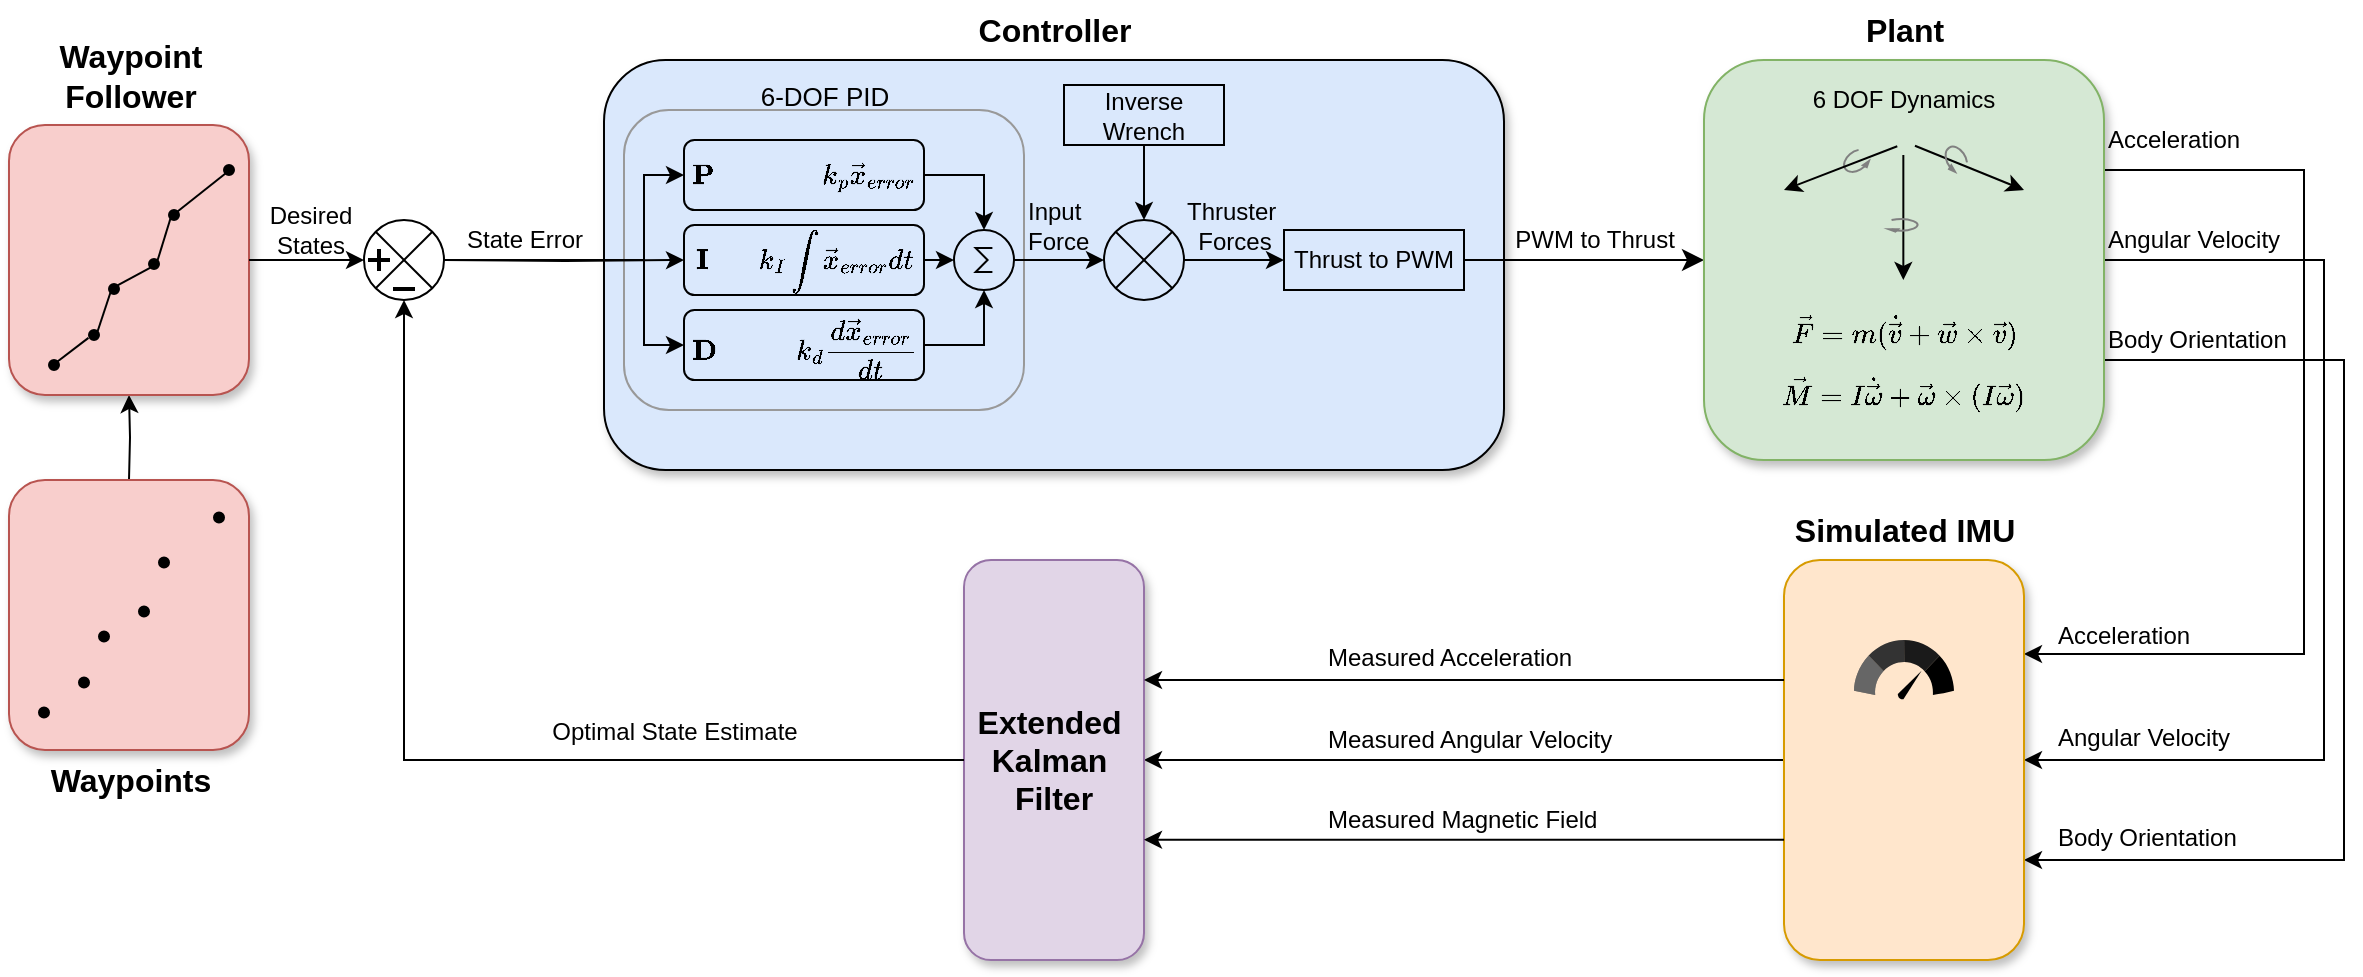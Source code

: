 <mxfile version="27.0.9">
  <diagram name="Page-1" id="gmF0lqLM5jDYlkhlYrua">
    <mxGraphModel dx="2677" dy="1015" grid="1" gridSize="10" guides="1" tooltips="1" connect="1" arrows="0" fold="1" page="1" pageScale="1" pageWidth="850" pageHeight="1100" math="1" shadow="0">
      <root>
        <mxCell id="0" />
        <mxCell id="1" parent="0" />
        <mxCell id="ToZBvLZudIV_ecfTI63q-2" value="" style="rounded=1;whiteSpace=wrap;html=1;fillColor=#dae8fc;strokeColor=light-dark(#000000,#000000);shadow=1;glass=0;" parent="1" vertex="1">
          <mxGeometry x="-230" y="145" width="450" height="205" as="geometry" />
        </mxCell>
        <mxCell id="TQVPsAvAFbcCPKvridSk-1" value="" style="rounded=1;whiteSpace=wrap;html=1;fillColor=none;strokeColor=light-dark(#999999,#000000);" parent="1" vertex="1">
          <mxGeometry x="-220" y="170" width="200" height="150" as="geometry" />
        </mxCell>
        <mxCell id="TQVPsAvAFbcCPKvridSk-15" value="Inverse Wrench" style="rounded=0;whiteSpace=wrap;html=1;fillColor=none;strokeColor=light-dark(#000000,#000000);" parent="1" vertex="1">
          <mxGeometry y="157.5" width="80" height="30" as="geometry" />
        </mxCell>
        <mxCell id="TQVPsAvAFbcCPKvridSk-28" value="Thruster&amp;nbsp;&lt;div&gt;Forces&lt;/div&gt;" style="text;html=1;align=center;verticalAlign=middle;resizable=0;points=[];autosize=1;strokeColor=none;fillColor=none;" parent="1" vertex="1">
          <mxGeometry x="50" y="207.5" width="70" height="40" as="geometry" />
        </mxCell>
        <mxCell id="TQVPsAvAFbcCPKvridSk-29" value="Thrust to PWM" style="rounded=0;whiteSpace=wrap;html=1;strokeColor=default;fillColor=none;" parent="1" vertex="1">
          <mxGeometry x="110" y="230" width="90" height="30" as="geometry" />
        </mxCell>
        <mxCell id="TQVPsAvAFbcCPKvridSk-31" value="" style="endArrow=classic;html=1;rounded=0;fontSize=12;startSize=8;endSize=8;curved=1;fillColor=none;strokeColor=light-dark(#000000,#000000);entryX=0;entryY=0.5;entryDx=0;entryDy=0;exitX=1;exitY=0.5;exitDx=0;exitDy=0;" parent="1" source="TQVPsAvAFbcCPKvridSk-29" edge="1">
          <mxGeometry relative="1" as="geometry">
            <mxPoint x="210" y="244.52" as="sourcePoint" />
            <mxPoint x="320" y="245" as="targetPoint" />
          </mxGeometry>
        </mxCell>
        <mxCell id="TQVPsAvAFbcCPKvridSk-33" value="PWM to Thrust" style="text;html=1;align=center;verticalAlign=middle;resizable=0;points=[];autosize=1;strokeColor=none;fillColor=none;" parent="1" vertex="1">
          <mxGeometry x="215" y="220" width="100" height="30" as="geometry" />
        </mxCell>
        <mxCell id="TQVPsAvAFbcCPKvridSk-66" style="edgeStyle=orthogonalEdgeStyle;rounded=0;orthogonalLoop=1;jettySize=auto;html=1;exitX=1;exitY=0.25;exitDx=0;exitDy=0;entryX=1;entryY=0.25;entryDx=0;entryDy=0;" parent="1" edge="1">
          <mxGeometry relative="1" as="geometry">
            <Array as="points">
              <mxPoint x="620" y="200" />
              <mxPoint x="620" y="442" />
            </Array>
            <mxPoint x="520" y="200" as="sourcePoint" />
            <mxPoint x="480" y="442" as="targetPoint" />
          </mxGeometry>
        </mxCell>
        <mxCell id="TQVPsAvAFbcCPKvridSk-67" style="edgeStyle=orthogonalEdgeStyle;rounded=0;orthogonalLoop=1;jettySize=auto;html=1;exitX=1;exitY=0.5;exitDx=0;exitDy=0;entryX=1;entryY=0.5;entryDx=0;entryDy=0;" parent="1" source="TQVPsAvAFbcCPKvridSk-34" target="TQVPsAvAFbcCPKvridSk-61" edge="1">
          <mxGeometry relative="1" as="geometry">
            <Array as="points">
              <mxPoint x="630" y="245" />
              <mxPoint x="630" y="495" />
            </Array>
          </mxGeometry>
        </mxCell>
        <mxCell id="TQVPsAvAFbcCPKvridSk-68" style="edgeStyle=orthogonalEdgeStyle;rounded=0;orthogonalLoop=1;jettySize=auto;html=1;exitX=1;exitY=0.75;exitDx=0;exitDy=0;entryX=1;entryY=0.75;entryDx=0;entryDy=0;" parent="1" source="TQVPsAvAFbcCPKvridSk-34" target="TQVPsAvAFbcCPKvridSk-61" edge="1">
          <mxGeometry relative="1" as="geometry">
            <Array as="points">
              <mxPoint x="640" y="295" />
              <mxPoint x="640" y="545" />
            </Array>
          </mxGeometry>
        </mxCell>
        <mxCell id="TQVPsAvAFbcCPKvridSk-34" value="&lt;div&gt;6 DOF Dynamics&lt;/div&gt;&lt;div&gt;&lt;br&gt;&lt;/div&gt;&lt;div&gt;&lt;br&gt;&lt;/div&gt;&lt;div&gt;&lt;br&gt;&lt;/div&gt;&lt;div&gt;&lt;br&gt;&lt;/div&gt;&lt;div&gt;&lt;br&gt;&lt;/div&gt;&lt;div&gt;&lt;br&gt;&lt;/div&gt;&lt;div&gt;$$\vec{F} = m(\dot{\vec{v}} + \vec{w} \times \vec{v})$$&lt;/div&gt;&lt;div&gt;$$&amp;nbsp; \vec{M} =&amp;nbsp; I \dot{\vec{\omega}} + \vec{\omega} \times (I \vec{\omega})$$&lt;/div&gt;" style="rounded=1;whiteSpace=wrap;html=1;fillColor=#d5e8d4;strokeColor=#82b366;shadow=1;glass=0;" parent="1" vertex="1">
          <mxGeometry x="320" y="145" width="200" height="200" as="geometry" />
        </mxCell>
        <mxCell id="TQVPsAvAFbcCPKvridSk-35" value="" style="shape=image;verticalLabelPosition=bottom;verticalAlign=top;imageAspect=0;image=https://upload.wikimedia.org/wikipedia/commons/thumb/5/51/Center_of_Gravity_symbol.svg/240px-Center_of_Gravity_symbol.svg.png;" parent="1" vertex="1">
          <mxGeometry x="412.5" y="177.5" width="15" height="15" as="geometry" />
        </mxCell>
        <mxCell id="TQVPsAvAFbcCPKvridSk-50" value="" style="verticalLabelPosition=bottom;shadow=0;align=center;html=1;verticalAlign=top;shape=mxgraph.electrical.rot_mech.verticalLabelPosition=bottom;shadow=0;dashed=0;align=center;fillColor=strokeColor;html=1;verticalAlign=top;strokeWidth=1;shape=mxgraph.electrical.rot_mech.rotation;rotation=55;flipV=0;strokeColor=#808080;fontColor=#808080;" parent="1" vertex="1">
          <mxGeometry x="390" y="190" width="10.75" height="12.5" as="geometry" />
        </mxCell>
        <mxCell id="TQVPsAvAFbcCPKvridSk-45" value="" style="endArrow=classic;html=1;rounded=0;exitX=0.865;exitY=0.691;exitDx=0;exitDy=0;exitPerimeter=0;entryX=0.8;entryY=0.325;entryDx=0;entryDy=0;entryPerimeter=0;" parent="1" source="TQVPsAvAFbcCPKvridSk-35" target="TQVPsAvAFbcCPKvridSk-34" edge="1">
          <mxGeometry width="50" height="50" relative="1" as="geometry">
            <mxPoint x="497" y="200" as="sourcePoint" />
            <mxPoint x="440" y="222" as="targetPoint" />
          </mxGeometry>
        </mxCell>
        <mxCell id="TQVPsAvAFbcCPKvridSk-39" value="" style="endArrow=classic;html=1;rounded=0;" parent="1" edge="1">
          <mxGeometry width="50" height="50" relative="1" as="geometry">
            <mxPoint x="419.67" y="192.5" as="sourcePoint" />
            <mxPoint x="419.67" y="255" as="targetPoint" />
          </mxGeometry>
        </mxCell>
        <mxCell id="TQVPsAvAFbcCPKvridSk-44" value="" style="endArrow=classic;html=1;rounded=0;exitX=0.276;exitY=0.71;exitDx=0;exitDy=0;exitPerimeter=0;entryX=0.2;entryY=0.325;entryDx=0;entryDy=0;entryPerimeter=0;" parent="1" source="TQVPsAvAFbcCPKvridSk-35" target="TQVPsAvAFbcCPKvridSk-34" edge="1">
          <mxGeometry width="50" height="50" relative="1" as="geometry">
            <mxPoint x="350" y="270" as="sourcePoint" />
            <mxPoint x="400" y="220" as="targetPoint" />
          </mxGeometry>
        </mxCell>
        <mxCell id="TQVPsAvAFbcCPKvridSk-47" value="" style="verticalLabelPosition=bottom;shadow=0;dashed=0;align=center;html=1;verticalAlign=top;shape=mxgraph.electrical.rot_mech.verticalLabelPosition=bottom;shadow=0;dashed=0;align=center;fillColor=strokeColor;html=1;verticalAlign=top;strokeWidth=1;shape=mxgraph.electrical.rot_mech.rotation;rotation=90;flipV=1;strokeColor=#808080;" parent="1" vertex="1">
          <mxGeometry x="416.75" y="220" width="6.5" height="15" as="geometry" />
        </mxCell>
        <mxCell id="TQVPsAvAFbcCPKvridSk-51" value="" style="verticalLabelPosition=bottom;shadow=0;align=center;html=1;verticalAlign=top;shape=mxgraph.electrical.rot_mech.verticalLabelPosition=bottom;shadow=0;dashed=0;align=center;fillColor=strokeColor;html=1;verticalAlign=top;strokeWidth=1;shape=mxgraph.electrical.rot_mech.rotation;rotation=-30;flipV=1;strokeColor=#808080;fontColor=#808080;flipH=1;" parent="1" vertex="1">
          <mxGeometry x="440.005" y="187.5" width="10.75" height="12.5" as="geometry" />
        </mxCell>
        <mxCell id="TQVPsAvAFbcCPKvridSk-54" value="Plant" style="text;html=1;align=center;verticalAlign=middle;resizable=0;points=[];autosize=1;strokeColor=none;fillColor=none;fontSize=16;fontStyle=1" parent="1" vertex="1">
          <mxGeometry x="390" y="115" width="60" height="30" as="geometry" />
        </mxCell>
        <mxCell id="TQVPsAvAFbcCPKvridSk-60" value="" style="endArrow=classic;html=1;rounded=0;fillColor=none;strokeColor=light-dark(#000000,#000000);entryX=0;entryY=0.5;entryDx=0;entryDy=0;" parent="1" target="TQVPsAvAFbcCPKvridSk-29" edge="1">
          <mxGeometry relative="1" as="geometry">
            <mxPoint x="60" y="245" as="sourcePoint" />
            <mxPoint x="100" y="245" as="targetPoint" />
          </mxGeometry>
        </mxCell>
        <mxCell id="MQUveA0Q0qGDdCK2UPOB-7" style="edgeStyle=orthogonalEdgeStyle;rounded=0;orthogonalLoop=1;jettySize=auto;html=1;exitX=0;exitY=0.5;exitDx=0;exitDy=0;entryX=1;entryY=0.5;entryDx=0;entryDy=0;" parent="1" source="TQVPsAvAFbcCPKvridSk-61" target="TQVPsAvAFbcCPKvridSk-62" edge="1">
          <mxGeometry relative="1" as="geometry" />
        </mxCell>
        <mxCell id="TQVPsAvAFbcCPKvridSk-61" value="" style="rounded=1;whiteSpace=wrap;html=1;fillColor=#ffe6cc;strokeColor=#d79b00;shadow=1;" parent="1" vertex="1">
          <mxGeometry x="360" y="395" width="120" height="200" as="geometry" />
        </mxCell>
        <mxCell id="TQVPsAvAFbcCPKvridSk-62" value="&lt;font style=&quot;font-size: 16px;&quot;&gt;&lt;b&gt;Extended&amp;nbsp;&lt;/b&gt;&lt;/font&gt;&lt;div&gt;&lt;font style=&quot;font-size: 16px;&quot;&gt;&lt;b&gt;Kalman&amp;nbsp;&lt;/b&gt;&lt;/font&gt;&lt;/div&gt;&lt;div&gt;&lt;font style=&quot;font-size: 16px;&quot;&gt;&lt;b&gt;Filter&lt;/b&gt;&lt;/font&gt;&lt;/div&gt;" style="rounded=1;whiteSpace=wrap;html=1;fillColor=#e1d5e7;strokeColor=#9673a6;shadow=1;" parent="1" vertex="1">
          <mxGeometry x="-50" y="395" width="90" height="200" as="geometry" />
        </mxCell>
        <mxCell id="MQUveA0Q0qGDdCK2UPOB-38" style="edgeStyle=orthogonalEdgeStyle;rounded=0;orthogonalLoop=1;jettySize=auto;html=1;exitX=1;exitY=0.5;exitDx=0;exitDy=0;entryX=0;entryY=0.5;entryDx=0;entryDy=0;" parent="1" target="MQUveA0Q0qGDdCK2UPOB-34" edge="1">
          <mxGeometry relative="1" as="geometry">
            <mxPoint x="-310.0" y="245" as="sourcePoint" />
          </mxGeometry>
        </mxCell>
        <mxCell id="MQUveA0Q0qGDdCK2UPOB-46" style="edgeStyle=orthogonalEdgeStyle;rounded=0;orthogonalLoop=1;jettySize=auto;html=1;exitX=1;exitY=0.5;exitDx=0;exitDy=0;entryX=0;entryY=0.5;entryDx=0;entryDy=0;" parent="1" target="MQUveA0Q0qGDdCK2UPOB-33" edge="1">
          <mxGeometry relative="1" as="geometry">
            <mxPoint x="-310.0" y="245" as="sourcePoint" />
            <Array as="points">
              <mxPoint x="-210" y="245" />
              <mxPoint x="-210" y="202" />
            </Array>
          </mxGeometry>
        </mxCell>
        <mxCell id="MQUveA0Q0qGDdCK2UPOB-47" style="edgeStyle=orthogonalEdgeStyle;rounded=0;orthogonalLoop=1;jettySize=auto;html=1;exitX=1;exitY=0.5;exitDx=0;exitDy=0;entryX=0;entryY=0.5;entryDx=0;entryDy=0;" parent="1" target="MQUveA0Q0qGDdCK2UPOB-35" edge="1">
          <mxGeometry relative="1" as="geometry">
            <mxPoint x="-310.0" y="245" as="sourcePoint" />
            <Array as="points">
              <mxPoint x="-210" y="245" />
              <mxPoint x="-210" y="288" />
            </Array>
          </mxGeometry>
        </mxCell>
        <mxCell id="MQUveA0Q0qGDdCK2UPOB-81" style="edgeStyle=orthogonalEdgeStyle;rounded=0;orthogonalLoop=1;jettySize=auto;html=1;exitX=0.5;exitY=0;exitDx=0;exitDy=0;entryX=0.5;entryY=1;entryDx=0;entryDy=0;" parent="1" target="MQUveA0Q0qGDdCK2UPOB-74" edge="1">
          <mxGeometry relative="1" as="geometry">
            <mxPoint x="-467.5" y="355" as="sourcePoint" />
          </mxGeometry>
        </mxCell>
        <mxCell id="MQUveA0Q0qGDdCK2UPOB-1" value="Acceleration" style="text;html=1;align=left;verticalAlign=middle;resizable=0;points=[];autosize=1;strokeColor=none;fillColor=none;" parent="1" vertex="1">
          <mxGeometry x="495" y="418.25" width="90" height="30" as="geometry" />
        </mxCell>
        <mxCell id="MQUveA0Q0qGDdCK2UPOB-2" value="Angular Velocity" style="text;html=1;align=left;verticalAlign=middle;resizable=0;points=[];autosize=1;strokeColor=none;fillColor=none;" parent="1" vertex="1">
          <mxGeometry x="495" y="469" width="110" height="30" as="geometry" />
        </mxCell>
        <mxCell id="MQUveA0Q0qGDdCK2UPOB-3" value="Body Orientation" style="text;html=1;align=left;verticalAlign=middle;resizable=0;points=[];autosize=1;strokeColor=none;fillColor=none;" parent="1" vertex="1">
          <mxGeometry x="495" y="519" width="110" height="30" as="geometry" />
        </mxCell>
        <mxCell id="MQUveA0Q0qGDdCK2UPOB-11" value="Measured Acceleration" style="text;html=1;align=left;verticalAlign=middle;resizable=0;points=[];autosize=1;strokeColor=none;fillColor=none;" parent="1" vertex="1">
          <mxGeometry x="130" y="428.75" width="150" height="30" as="geometry" />
        </mxCell>
        <mxCell id="MQUveA0Q0qGDdCK2UPOB-12" value="Measured Angular Velocity" style="text;html=1;align=left;verticalAlign=middle;resizable=0;points=[];autosize=1;strokeColor=none;fillColor=none;" parent="1" vertex="1">
          <mxGeometry x="130" y="470" width="170" height="30" as="geometry" />
        </mxCell>
        <mxCell id="MQUveA0Q0qGDdCK2UPOB-21" value="" style="sketch=0;html=1;strokeColor=none;shadow=0;fillColor=light-dark(#000000,#000000);verticalAlign=top;labelPosition=center;verticalLabelPosition=bottom;shape=mxgraph.gcp2.speed" parent="1" vertex="1">
          <mxGeometry x="395" y="435" width="50" height="30" as="geometry" />
        </mxCell>
        <mxCell id="MQUveA0Q0qGDdCK2UPOB-25" value="Simulated IMU" style="text;html=1;align=center;verticalAlign=middle;resizable=0;points=[];autosize=1;strokeColor=none;fillColor=none;fontSize=16;fontStyle=1" parent="1" vertex="1">
          <mxGeometry x="355" y="365" width="130" height="30" as="geometry" />
        </mxCell>
        <mxCell id="MQUveA0Q0qGDdCK2UPOB-26" value="Controller" style="text;html=1;align=center;verticalAlign=middle;resizable=0;points=[];autosize=1;strokeColor=none;fillColor=none;fontSize=16;fontStyle=1" parent="1" vertex="1">
          <mxGeometry x="-50" y="115" width="90" height="30" as="geometry" />
        </mxCell>
        <mxCell id="MQUveA0Q0qGDdCK2UPOB-31" value="" style="verticalLabelPosition=bottom;verticalAlign=top;html=1;shape=mxgraph.flowchart.or;fillColor=none;strokeColor=light-dark(#000000,#000000);" parent="1" vertex="1">
          <mxGeometry x="20" y="225" width="40" height="40" as="geometry" />
        </mxCell>
        <mxCell id="MQUveA0Q0qGDdCK2UPOB-33" value="$$\textbf{P} \space\space \space\space\space\space\space\space\space\space\space \space \space\space\space&amp;nbsp;k_p \vec{x}_{error}$$" style="rounded=1;whiteSpace=wrap;html=1;fillColor=none;" parent="1" vertex="1">
          <mxGeometry x="-190" y="185" width="120" height="35" as="geometry" />
        </mxCell>
        <mxCell id="MQUveA0Q0qGDdCK2UPOB-34" value="$$\textbf{I} \space\space\space\space\space\space\space k_I \int \vec{x}_{error}dt$$" style="rounded=1;whiteSpace=wrap;html=1;fillColor=none;" parent="1" vertex="1">
          <mxGeometry x="-190" y="227.5" width="120" height="35" as="geometry" />
        </mxCell>
        <mxCell id="MQUveA0Q0qGDdCK2UPOB-35" value="$$\textbf{D} \space\space\space\space\space\space\space\space\space\space\space k_d \frac{d\vec{x}_{error}}{dt}$$" style="rounded=1;whiteSpace=wrap;html=1;fillColor=none;" parent="1" vertex="1">
          <mxGeometry x="-190" y="270" width="120" height="35" as="geometry" />
        </mxCell>
        <mxCell id="MQUveA0Q0qGDdCK2UPOB-36" style="edgeStyle=orthogonalEdgeStyle;rounded=0;orthogonalLoop=1;jettySize=auto;html=1;exitX=0.5;exitY=1;exitDx=0;exitDy=0;entryX=0.5;entryY=0;entryDx=0;entryDy=0;entryPerimeter=0;" parent="1" source="TQVPsAvAFbcCPKvridSk-15" target="MQUveA0Q0qGDdCK2UPOB-31" edge="1">
          <mxGeometry relative="1" as="geometry" />
        </mxCell>
        <mxCell id="MQUveA0Q0qGDdCK2UPOB-40" value="" style="verticalLabelPosition=bottom;shadow=0;dashed=0;align=center;html=1;verticalAlign=top;shape=mxgraph.electrical.abstract.sum;aspect=fixed;fillColor=none;" parent="1" vertex="1">
          <mxGeometry x="-55" y="230" width="30" height="30" as="geometry" />
        </mxCell>
        <mxCell id="MQUveA0Q0qGDdCK2UPOB-41" style="edgeStyle=orthogonalEdgeStyle;rounded=0;orthogonalLoop=1;jettySize=auto;html=1;exitX=1;exitY=0.5;exitDx=0;exitDy=0;entryX=0.5;entryY=0;entryDx=0;entryDy=0;entryPerimeter=0;" parent="1" source="MQUveA0Q0qGDdCK2UPOB-33" target="MQUveA0Q0qGDdCK2UPOB-40" edge="1">
          <mxGeometry relative="1" as="geometry" />
        </mxCell>
        <mxCell id="MQUveA0Q0qGDdCK2UPOB-42" style="edgeStyle=orthogonalEdgeStyle;rounded=0;orthogonalLoop=1;jettySize=auto;html=1;exitX=1;exitY=0.5;exitDx=0;exitDy=0;entryX=0;entryY=0.5;entryDx=0;entryDy=0;entryPerimeter=0;" parent="1" source="MQUveA0Q0qGDdCK2UPOB-34" target="MQUveA0Q0qGDdCK2UPOB-40" edge="1">
          <mxGeometry relative="1" as="geometry" />
        </mxCell>
        <mxCell id="MQUveA0Q0qGDdCK2UPOB-43" style="edgeStyle=orthogonalEdgeStyle;rounded=0;orthogonalLoop=1;jettySize=auto;html=1;exitX=1;exitY=0.5;exitDx=0;exitDy=0;entryX=0.5;entryY=1;entryDx=0;entryDy=0;entryPerimeter=0;" parent="1" source="MQUveA0Q0qGDdCK2UPOB-35" target="MQUveA0Q0qGDdCK2UPOB-40" edge="1">
          <mxGeometry relative="1" as="geometry" />
        </mxCell>
        <mxCell id="MQUveA0Q0qGDdCK2UPOB-44" style="edgeStyle=orthogonalEdgeStyle;rounded=0;orthogonalLoop=1;jettySize=auto;html=1;exitX=1;exitY=0.5;exitDx=0;exitDy=0;exitPerimeter=0;entryX=0;entryY=0.5;entryDx=0;entryDy=0;entryPerimeter=0;" parent="1" source="MQUveA0Q0qGDdCK2UPOB-40" target="MQUveA0Q0qGDdCK2UPOB-31" edge="1">
          <mxGeometry relative="1" as="geometry" />
        </mxCell>
        <mxCell id="MQUveA0Q0qGDdCK2UPOB-48" value="6-DOF PID" style="text;html=1;align=center;verticalAlign=middle;resizable=0;points=[];autosize=1;strokeColor=none;fillColor=none;fontSize=13;fontStyle=0" parent="1" vertex="1">
          <mxGeometry x="-165" y="147.5" width="90" height="30" as="geometry" />
        </mxCell>
        <mxCell id="MQUveA0Q0qGDdCK2UPOB-50" value="Acceleration" style="text;html=1;align=left;verticalAlign=middle;resizable=0;points=[];autosize=1;strokeColor=none;fillColor=none;" parent="1" vertex="1">
          <mxGeometry x="520" y="170" width="90" height="30" as="geometry" />
        </mxCell>
        <mxCell id="MQUveA0Q0qGDdCK2UPOB-51" value="Angular Velocity" style="text;html=1;align=left;verticalAlign=middle;resizable=0;points=[];autosize=1;strokeColor=none;fillColor=none;" parent="1" vertex="1">
          <mxGeometry x="520" y="220" width="110" height="30" as="geometry" />
        </mxCell>
        <mxCell id="MQUveA0Q0qGDdCK2UPOB-52" value="Body Orientation" style="text;html=1;align=left;verticalAlign=middle;resizable=0;points=[];autosize=1;strokeColor=none;fillColor=none;" parent="1" vertex="1">
          <mxGeometry x="520" y="270" width="110" height="30" as="geometry" />
        </mxCell>
        <mxCell id="MQUveA0Q0qGDdCK2UPOB-59" value="" style="verticalLabelPosition=bottom;verticalAlign=top;html=1;shape=mxgraph.flowchart.or;fillColor=none;strokeColor=light-dark(#000000,#000000);" parent="1" vertex="1">
          <mxGeometry x="-350" y="225" width="40" height="40" as="geometry" />
        </mxCell>
        <mxCell id="MQUveA0Q0qGDdCK2UPOB-60" style="edgeStyle=orthogonalEdgeStyle;rounded=0;orthogonalLoop=1;jettySize=auto;html=1;exitX=0;exitY=0.5;exitDx=0;exitDy=0;entryX=0.5;entryY=1;entryDx=0;entryDy=0;entryPerimeter=0;" parent="1" source="TQVPsAvAFbcCPKvridSk-62" target="MQUveA0Q0qGDdCK2UPOB-59" edge="1">
          <mxGeometry relative="1" as="geometry" />
        </mxCell>
        <mxCell id="MQUveA0Q0qGDdCK2UPOB-68" value="" style="whiteSpace=wrap;html=1;" parent="1" vertex="1">
          <mxGeometry x="-335" y="259" width="10" height="1" as="geometry" />
        </mxCell>
        <mxCell id="MQUveA0Q0qGDdCK2UPOB-69" value="" style="whiteSpace=wrap;html=1;" parent="1" vertex="1">
          <mxGeometry x="-347.5" y="244.5" width="10" height="1" as="geometry" />
        </mxCell>
        <mxCell id="MQUveA0Q0qGDdCK2UPOB-70" value="" style="whiteSpace=wrap;html=1;rotation=90;" parent="1" vertex="1">
          <mxGeometry x="-347.5" y="244.5" width="10" height="1" as="geometry" />
        </mxCell>
        <mxCell id="MQUveA0Q0qGDdCK2UPOB-72" value="Measured Magnetic Field" style="text;html=1;align=left;verticalAlign=middle;resizable=0;points=[];autosize=1;strokeColor=none;fillColor=none;" parent="1" vertex="1">
          <mxGeometry x="130" y="510" width="160" height="30" as="geometry" />
        </mxCell>
        <mxCell id="MQUveA0Q0qGDdCK2UPOB-74" value="" style="rounded=1;whiteSpace=wrap;html=1;fillColor=#f8cecc;strokeColor=#b85450;shadow=1;" parent="1" vertex="1">
          <mxGeometry x="-527.5" y="177.5" width="120" height="135" as="geometry" />
        </mxCell>
        <mxCell id="MQUveA0Q0qGDdCK2UPOB-75" style="edgeStyle=orthogonalEdgeStyle;rounded=0;orthogonalLoop=1;jettySize=auto;html=1;exitX=1;exitY=0.5;exitDx=0;exitDy=0;entryX=0;entryY=0.5;entryDx=0;entryDy=0;entryPerimeter=0;" parent="1" source="MQUveA0Q0qGDdCK2UPOB-74" target="MQUveA0Q0qGDdCK2UPOB-59" edge="1">
          <mxGeometry relative="1" as="geometry" />
        </mxCell>
        <mxCell id="MQUveA0Q0qGDdCK2UPOB-78" value="" style="shape=image;html=1;verticalAlign=top;verticalLabelPosition=bottom;labelBackgroundColor=#ffffff;imageAspect=0;aspect=fixed;image=https://cdn2.iconfinder.com/data/icons/freecns-cumulus/32/519779-90_Compass-128.png" parent="1" vertex="1">
          <mxGeometry x="402.5" y="525" width="35" height="35" as="geometry" />
        </mxCell>
        <mxCell id="MQUveA0Q0qGDdCK2UPOB-80" value="" style="shape=image;verticalLabelPosition=bottom;verticalAlign=top;imageAspect=0;image=https://static.thenounproject.com/png/51888-200.png;aspect=fixed;" parent="1" vertex="1">
          <mxGeometry x="400" y="475" width="40" height="40" as="geometry" />
        </mxCell>
        <mxCell id="MQUveA0Q0qGDdCK2UPOB-84" value="State Error" style="text;html=1;align=center;verticalAlign=middle;resizable=0;points=[];autosize=1;strokeColor=none;fillColor=none;" parent="1" vertex="1">
          <mxGeometry x="-310" y="220" width="80" height="30" as="geometry" />
        </mxCell>
        <mxCell id="MQUveA0Q0qGDdCK2UPOB-85" value="Optimal State Estimate" style="text;html=1;align=center;verticalAlign=middle;resizable=0;points=[];autosize=1;strokeColor=none;fillColor=none;" parent="1" vertex="1">
          <mxGeometry x="-270" y="465.75" width="150" height="30" as="geometry" />
        </mxCell>
        <mxCell id="MQUveA0Q0qGDdCK2UPOB-86" value="Desired&lt;div&gt;States&lt;/div&gt;" style="text;html=1;align=center;verticalAlign=middle;resizable=0;points=[];autosize=1;strokeColor=none;fillColor=none;" parent="1" vertex="1">
          <mxGeometry x="-407.5" y="210" width="60" height="40" as="geometry" />
        </mxCell>
        <mxCell id="MQUveA0Q0qGDdCK2UPOB-87" value="Input&lt;div&gt;Force&lt;/div&gt;" style="text;html=1;align=left;verticalAlign=middle;resizable=0;points=[];autosize=1;strokeColor=none;fillColor=none;" parent="1" vertex="1">
          <mxGeometry x="-20" y="207.5" width="50" height="40" as="geometry" />
        </mxCell>
        <mxCell id="MQUveA0Q0qGDdCK2UPOB-109" value="" style="ellipse;fillColor=strokeColor;html=1;" parent="1" vertex="1">
          <mxGeometry x="-507.5" y="295" width="5" height="5" as="geometry" />
        </mxCell>
        <mxCell id="MQUveA0Q0qGDdCK2UPOB-110" value="" style="ellipse;fillColor=strokeColor;html=1;" parent="1" vertex="1">
          <mxGeometry x="-477.5" y="257" width="5" height="5" as="geometry" />
        </mxCell>
        <mxCell id="MQUveA0Q0qGDdCK2UPOB-111" value="" style="ellipse;fillColor=strokeColor;html=1;" parent="1" vertex="1">
          <mxGeometry x="-487.5" y="280" width="5" height="5" as="geometry" />
        </mxCell>
        <mxCell id="MQUveA0Q0qGDdCK2UPOB-112" value="" style="ellipse;fillColor=strokeColor;html=1;" parent="1" vertex="1">
          <mxGeometry x="-457.5" y="244.5" width="5" height="5" as="geometry" />
        </mxCell>
        <mxCell id="MQUveA0Q0qGDdCK2UPOB-114" value="" style="ellipse;fillColor=strokeColor;html=1;" parent="1" vertex="1">
          <mxGeometry x="-447.5" y="220" width="5" height="5" as="geometry" />
        </mxCell>
        <mxCell id="MQUveA0Q0qGDdCK2UPOB-115" value="" style="ellipse;fillColor=strokeColor;html=1;" parent="1" vertex="1">
          <mxGeometry x="-420" y="197.5" width="5" height="5" as="geometry" />
        </mxCell>
        <mxCell id="MQUveA0Q0qGDdCK2UPOB-117" value="" style="endArrow=none;html=1;strokeWidth=1;rounded=0;exitX=1;exitY=0;exitDx=0;exitDy=0;entryX=-0.055;entryY=0.788;entryDx=0;entryDy=0;entryPerimeter=0;" parent="1" source="MQUveA0Q0qGDdCK2UPOB-109" target="MQUveA0Q0qGDdCK2UPOB-111" edge="1">
          <mxGeometry width="100" relative="1" as="geometry">
            <mxPoint x="-507.5" y="259.42" as="sourcePoint" />
            <mxPoint x="-407.5" y="259.42" as="targetPoint" />
          </mxGeometry>
        </mxCell>
        <mxCell id="MQUveA0Q0qGDdCK2UPOB-118" value="" style="endArrow=none;html=1;strokeWidth=1;rounded=0;exitX=1;exitY=0;exitDx=0;exitDy=0;entryX=0;entryY=1;entryDx=0;entryDy=0;" parent="1" source="MQUveA0Q0qGDdCK2UPOB-111" target="MQUveA0Q0qGDdCK2UPOB-110" edge="1">
          <mxGeometry width="100" relative="1" as="geometry">
            <mxPoint x="-477.5" y="292" as="sourcePoint" />
            <mxPoint x="-461.5" y="280" as="targetPoint" />
          </mxGeometry>
        </mxCell>
        <mxCell id="MQUveA0Q0qGDdCK2UPOB-119" value="" style="endArrow=none;html=1;strokeWidth=1;rounded=0;exitX=1;exitY=0;exitDx=0;exitDy=0;entryX=0;entryY=1;entryDx=0;entryDy=0;" parent="1" source="MQUveA0Q0qGDdCK2UPOB-110" target="MQUveA0Q0qGDdCK2UPOB-112" edge="1">
          <mxGeometry width="100" relative="1" as="geometry">
            <mxPoint x="-457.5" y="262" as="sourcePoint" />
            <mxPoint x="-441.5" y="250" as="targetPoint" />
          </mxGeometry>
        </mxCell>
        <mxCell id="MQUveA0Q0qGDdCK2UPOB-120" value="" style="endArrow=none;html=1;strokeWidth=1;rounded=0;exitX=1;exitY=0;exitDx=0;exitDy=0;entryX=0;entryY=1;entryDx=0;entryDy=0;" parent="1" source="MQUveA0Q0qGDdCK2UPOB-112" target="MQUveA0Q0qGDdCK2UPOB-114" edge="1">
          <mxGeometry width="100" relative="1" as="geometry">
            <mxPoint x="-447.5" y="242" as="sourcePoint" />
            <mxPoint x="-431.5" y="230" as="targetPoint" />
          </mxGeometry>
        </mxCell>
        <mxCell id="MQUveA0Q0qGDdCK2UPOB-121" value="" style="endArrow=none;html=1;strokeWidth=1;rounded=0;exitX=1;exitY=0;exitDx=0;exitDy=0;entryX=0;entryY=1;entryDx=0;entryDy=0;" parent="1" source="MQUveA0Q0qGDdCK2UPOB-114" target="MQUveA0Q0qGDdCK2UPOB-115" edge="1">
          <mxGeometry width="100" relative="1" as="geometry">
            <mxPoint x="-437.5" y="202" as="sourcePoint" />
            <mxPoint x="-421.5" y="190" as="targetPoint" />
          </mxGeometry>
        </mxCell>
        <mxCell id="MQUveA0Q0qGDdCK2UPOB-123" value="Waypoint&lt;div&gt;Follower&lt;/div&gt;" style="text;html=1;align=center;verticalAlign=middle;resizable=0;points=[];autosize=1;strokeColor=none;fillColor=none;fontSize=16;fontStyle=1" parent="1" vertex="1">
          <mxGeometry x="-512.5" y="127.5" width="90" height="50" as="geometry" />
        </mxCell>
        <mxCell id="MQUveA0Q0qGDdCK2UPOB-124" value="" style="rounded=1;whiteSpace=wrap;html=1;fillColor=#f8cecc;strokeColor=#b85450;shadow=1;" parent="1" vertex="1">
          <mxGeometry x="-527.5" y="355" width="120" height="135" as="geometry" />
        </mxCell>
        <mxCell id="MQUveA0Q0qGDdCK2UPOB-125" value="Waypoints" style="text;html=1;align=center;verticalAlign=middle;resizable=0;points=[];autosize=1;strokeColor=none;fillColor=none;fontSize=16;fontStyle=1" parent="1" vertex="1">
          <mxGeometry x="-517.5" y="490" width="100" height="30" as="geometry" />
        </mxCell>
        <mxCell id="MQUveA0Q0qGDdCK2UPOB-126" value="" style="ellipse;fillColor=strokeColor;html=1;" parent="1" vertex="1">
          <mxGeometry x="-512.5" y="468.75" width="5" height="5" as="geometry" />
        </mxCell>
        <mxCell id="MQUveA0Q0qGDdCK2UPOB-127" value="" style="ellipse;fillColor=strokeColor;html=1;" parent="1" vertex="1">
          <mxGeometry x="-482.5" y="430.75" width="5" height="5" as="geometry" />
        </mxCell>
        <mxCell id="MQUveA0Q0qGDdCK2UPOB-128" value="" style="ellipse;fillColor=strokeColor;html=1;" parent="1" vertex="1">
          <mxGeometry x="-492.5" y="453.75" width="5" height="5" as="geometry" />
        </mxCell>
        <mxCell id="MQUveA0Q0qGDdCK2UPOB-129" value="" style="ellipse;fillColor=strokeColor;html=1;" parent="1" vertex="1">
          <mxGeometry x="-462.5" y="418.25" width="5" height="5" as="geometry" />
        </mxCell>
        <mxCell id="MQUveA0Q0qGDdCK2UPOB-130" value="" style="ellipse;fillColor=strokeColor;html=1;" parent="1" vertex="1">
          <mxGeometry x="-452.5" y="393.75" width="5" height="5" as="geometry" />
        </mxCell>
        <mxCell id="MQUveA0Q0qGDdCK2UPOB-131" value="" style="ellipse;fillColor=strokeColor;html=1;" parent="1" vertex="1">
          <mxGeometry x="-425" y="371.25" width="5" height="5" as="geometry" />
        </mxCell>
        <mxCell id="h5frHQH76TWmjXZaJf2t-1" style="edgeStyle=orthogonalEdgeStyle;rounded=0;orthogonalLoop=1;jettySize=auto;html=1;exitX=0;exitY=0.5;exitDx=0;exitDy=0;entryX=1;entryY=0.5;entryDx=0;entryDy=0;" edge="1" parent="1">
          <mxGeometry relative="1" as="geometry">
            <mxPoint x="360" y="455" as="sourcePoint" />
            <mxPoint x="40" y="455" as="targetPoint" />
          </mxGeometry>
        </mxCell>
        <mxCell id="h5frHQH76TWmjXZaJf2t-2" style="edgeStyle=orthogonalEdgeStyle;rounded=0;orthogonalLoop=1;jettySize=auto;html=1;exitX=0;exitY=0.5;exitDx=0;exitDy=0;entryX=1;entryY=0.5;entryDx=0;entryDy=0;" edge="1" parent="1">
          <mxGeometry relative="1" as="geometry">
            <mxPoint x="360" y="534.86" as="sourcePoint" />
            <mxPoint x="40" y="534.86" as="targetPoint" />
          </mxGeometry>
        </mxCell>
      </root>
    </mxGraphModel>
  </diagram>
</mxfile>
